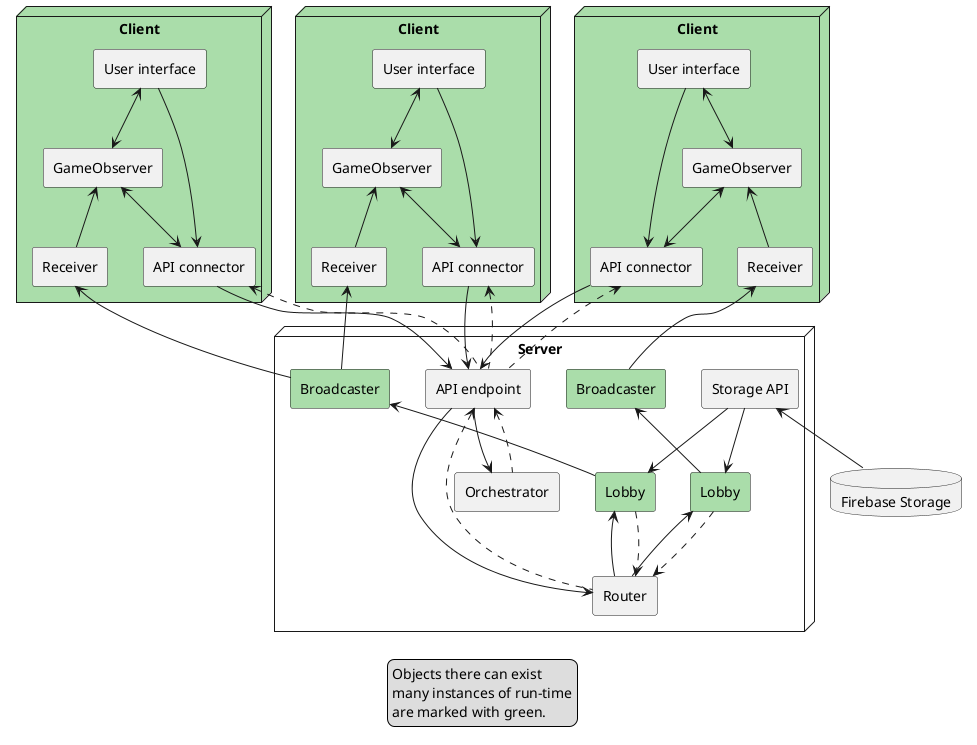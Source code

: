 @startuml
'https://plantuml.com/deployment-diagram

legend
    Objects there can exist
    many instances of run-time
    are marked with green.
end legend

node "Client" as client_1 #ADA {
    agent "User interface" as ui_1
    agent "GameObserver" as mirror_1
    agent "API connector" as connector_1
    agent "Receiver" as listener_1

    ui_1 --> connector_1
    ui_1 <--> mirror_1
    mirror_1 <-down-> connector_1
    listener_1 -up-> mirror_1
}

node "Client" as client_2 #ADA {
    agent "User interface" as ui_2
    agent "GameObserver" as mirror_2
    agent "API connector" as connector_2
    agent "Receiver" as listener_2

    ui_2 --> connector_2
    ui_2 <--> mirror_2
    mirror_2 <-down-> connector_2
    listener_2 -up-> mirror_2
}

node "Client" as client_0 #ADA {
    agent "User interface" as ui_0
    agent "GameObserver" as mirror_0
    agent "API connector" as connector_0
    agent "Receiver" as listener_0

    ui_0 --> connector_0
    ui_0 <--> mirror_0
    mirror_0 <-down-> connector_0
    listener_0 -up-> mirror_0
}

database "Firebase Storage" as firebase

node "Server" as server {
    agent "API endpoint" as endpoint
    agent "Broadcaster" as broadcaster_0 #ADA
    agent "Broadcaster" as broadcaster_1 #ADA
    agent "Storage API" as storage
    agent "Lobby" as lobby_0 #ADA
    agent "Lobby" as lobby_1 #ADA
    agent "Orchestrator" as orchestrator
    agent "Router" as router

    firebase -up-> storage
    endpoint -[hidden]right- broadcaster_0
    broadcaster_0 -[hidden]right- broadcaster_1
    broadcaster_1 -[hidden]right- storage
    lobby_0 -up-> broadcaster_0
    lobby_0 -[hidden]right- lobby_1
    lobby_0 <-up- storage
    lobby_1 -up-> broadcaster_1
    lobby_1 <-up- storage
    orchestrator <-up- endpoint
    orchestrator .up.> endpoint
    router <-up- endpoint
    router .up.> endpoint
    router -up-> lobby_0
    router <.up. lobby_0
    router -up-> lobby_1
    router <.up. lobby_1
}



'client_1 -[hidden]down- server

endpoint <-up- connector_0
endpoint .up.> connector_0
endpoint <-up- connector_1
endpoint .up.> connector_1
endpoint <-up- connector_2
endpoint .up.> connector_2

broadcaster_0 -up-> listener_0
broadcaster_1 -up-> listener_1
broadcaster_1 -[hidden]up-> listener_1
broadcaster_1 -up-> listener_2

@enduml